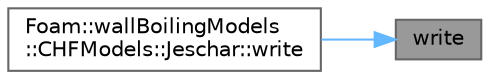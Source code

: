 digraph "write"
{
 // LATEX_PDF_SIZE
  bgcolor="transparent";
  edge [fontname=Helvetica,fontsize=10,labelfontname=Helvetica,labelfontsize=10];
  node [fontname=Helvetica,fontsize=10,shape=box,height=0.2,width=0.4];
  rankdir="RL";
  Node1 [id="Node000001",label="write",height=0.2,width=0.4,color="gray40", fillcolor="grey60", style="filled", fontcolor="black",tooltip=" "];
  Node1 -> Node2 [id="edge1_Node000001_Node000002",dir="back",color="steelblue1",style="solid",tooltip=" "];
  Node2 [id="Node000002",label="Foam::wallBoilingModels\l::CHFModels::Jeschar::write",height=0.2,width=0.4,color="grey40", fillcolor="white", style="filled",URL="$classFoam_1_1wallBoilingModels_1_1CHFModels_1_1Jeschar.html#a78cec3e4ecac4a89a3ad8d38f2ad21f5",tooltip=" "];
}
